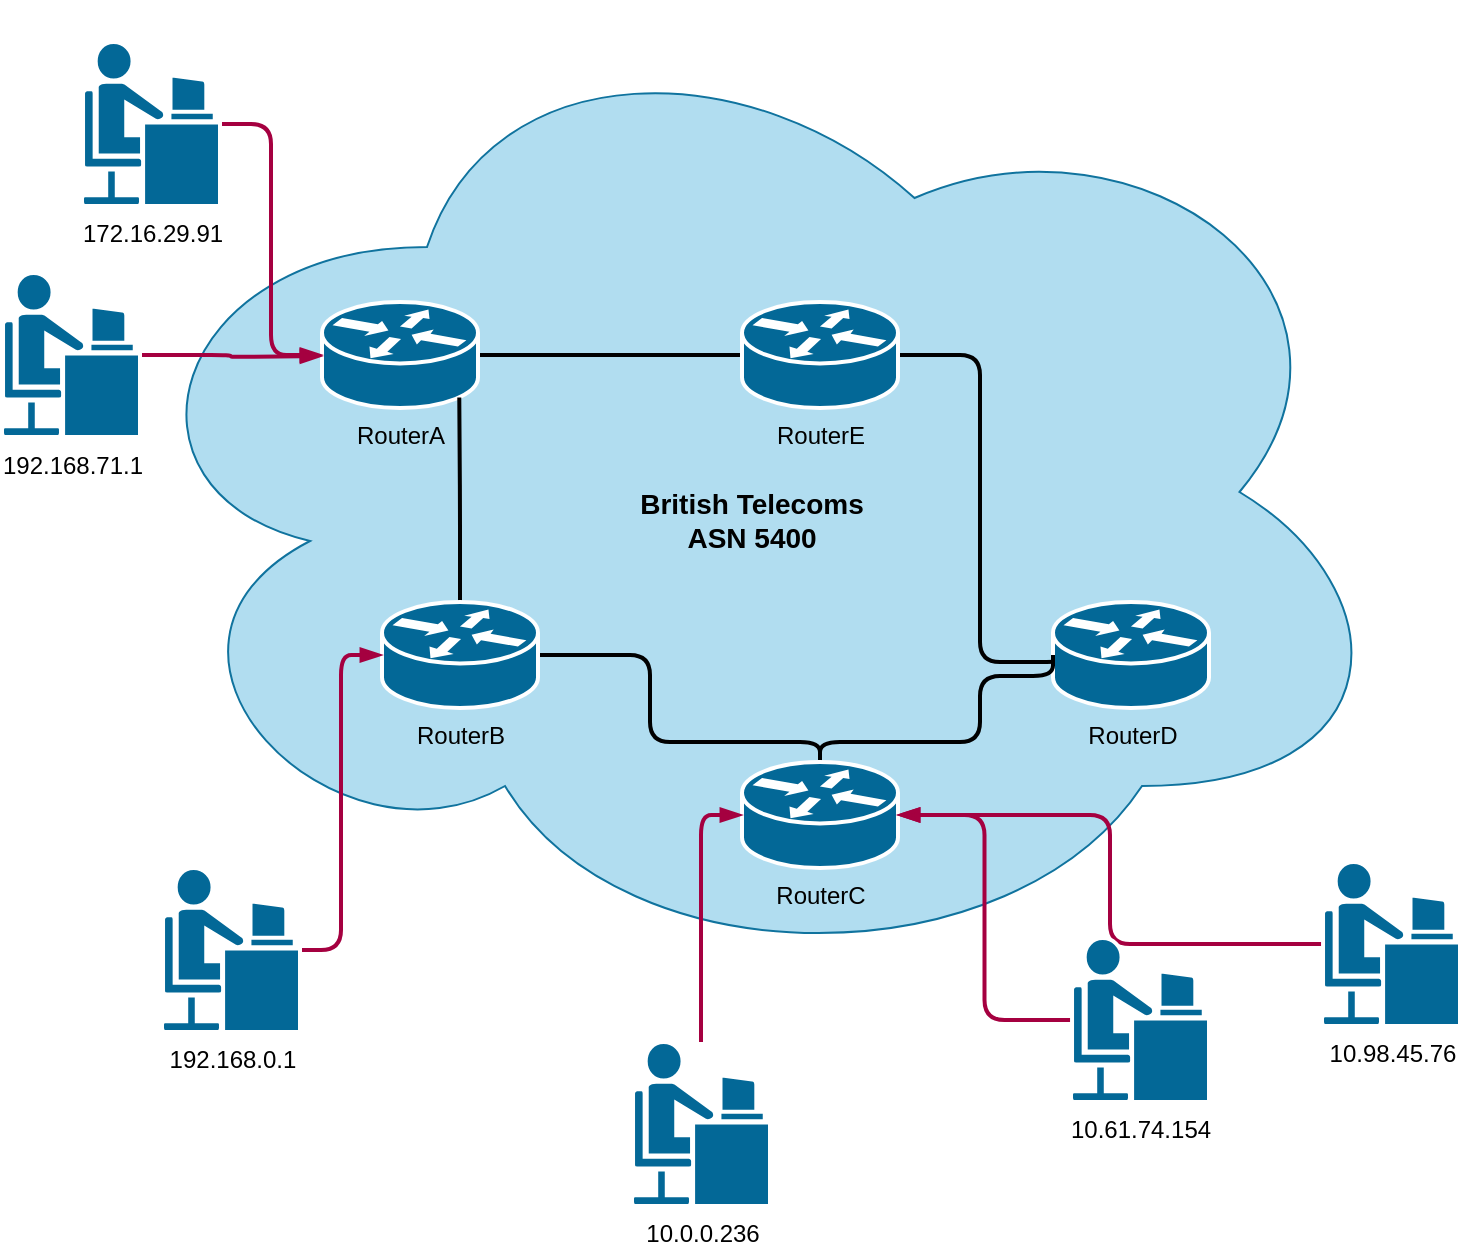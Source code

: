<mxfile version="12.9.3" type="device"><diagram id="zucOf12kmGi7UBkRYue7" name="Page-1"><mxGraphModel dx="1422" dy="794" grid="1" gridSize="10" guides="1" tooltips="1" connect="1" arrows="1" fold="1" page="1" pageScale="1" pageWidth="827" pageHeight="1169" math="0" shadow="0"><root><mxCell id="0"/><mxCell id="1" parent="0"/><mxCell id="W0n4xXlr92WdGBVoY2TX-7" value="&lt;br&gt;&lt;br&gt;&lt;b&gt;&lt;font style=&quot;font-size: 14px&quot;&gt;British Telecoms&lt;br&gt;ASN 5400&lt;/font&gt;&lt;/b&gt;" style="ellipse;shape=cloud;whiteSpace=wrap;html=1;align=center;fillColor=#b1ddf0;strokeColor=#10739e;" vertex="1" parent="1"><mxGeometry x="80" y="10" width="650" height="490" as="geometry"/></mxCell><mxCell id="W0n4xXlr92WdGBVoY2TX-37" style="edgeStyle=orthogonalEdgeStyle;orthogonalLoop=1;jettySize=auto;html=1;entryX=1;entryY=0.5;entryDx=0;entryDy=0;entryPerimeter=0;strokeWidth=2;exitX=0;exitY=0.5;exitDx=0;exitDy=0;exitPerimeter=0;endArrow=none;endFill=0;" edge="1" parent="1" source="W0n4xXlr92WdGBVoY2TX-9" target="W0n4xXlr92WdGBVoY2TX-11"><mxGeometry relative="1" as="geometry"><Array as="points"><mxPoint x="560" y="340"/><mxPoint x="519" y="340"/><mxPoint x="519" y="187"/></Array></mxGeometry></mxCell><mxCell id="W0n4xXlr92WdGBVoY2TX-9" value="RouterD" style="shape=mxgraph.cisco.routers.router;html=1;dashed=0;fillColor=#036897;strokeColor=#ffffff;strokeWidth=2;verticalLabelPosition=bottom;verticalAlign=top" vertex="1" parent="1"><mxGeometry x="555.5" y="310" width="78" height="53" as="geometry"/></mxCell><mxCell id="W0n4xXlr92WdGBVoY2TX-38" style="edgeStyle=orthogonalEdgeStyle;orthogonalLoop=1;jettySize=auto;html=1;entryX=1;entryY=0.5;entryDx=0;entryDy=0;entryPerimeter=0;strokeWidth=2;endArrow=none;endFill=0;" edge="1" parent="1" source="W0n4xXlr92WdGBVoY2TX-11" target="W0n4xXlr92WdGBVoY2TX-12"><mxGeometry relative="1" as="geometry"/></mxCell><mxCell id="W0n4xXlr92WdGBVoY2TX-11" value="RouterE" style="shape=mxgraph.cisco.routers.router;html=1;dashed=0;fillColor=#036897;strokeColor=#ffffff;strokeWidth=2;verticalLabelPosition=bottom;verticalAlign=top" vertex="1" parent="1"><mxGeometry x="400" y="160" width="78" height="53" as="geometry"/></mxCell><mxCell id="W0n4xXlr92WdGBVoY2TX-12" value="RouterA" style="shape=mxgraph.cisco.routers.router;html=1;dashed=0;fillColor=#036897;strokeColor=#ffffff;strokeWidth=2;verticalLabelPosition=bottom;verticalAlign=top" vertex="1" parent="1"><mxGeometry x="190" y="160" width="78" height="53" as="geometry"/></mxCell><mxCell id="W0n4xXlr92WdGBVoY2TX-35" style="edgeStyle=orthogonalEdgeStyle;orthogonalLoop=1;jettySize=auto;html=1;entryX=1;entryY=0.5;entryDx=0;entryDy=0;entryPerimeter=0;strokeWidth=2;endArrow=none;endFill=0;" edge="1" parent="1" source="W0n4xXlr92WdGBVoY2TX-13" target="W0n4xXlr92WdGBVoY2TX-14"><mxGeometry relative="1" as="geometry"><Array as="points"><mxPoint x="439" y="380"/><mxPoint x="354" y="380"/><mxPoint x="354" y="337"/></Array></mxGeometry></mxCell><mxCell id="W0n4xXlr92WdGBVoY2TX-36" style="edgeStyle=orthogonalEdgeStyle;orthogonalLoop=1;jettySize=auto;html=1;entryX=0;entryY=0.5;entryDx=0;entryDy=0;entryPerimeter=0;strokeWidth=2;endArrow=none;endFill=0;" edge="1" parent="1" source="W0n4xXlr92WdGBVoY2TX-13" target="W0n4xXlr92WdGBVoY2TX-9"><mxGeometry relative="1" as="geometry"><Array as="points"><mxPoint x="439" y="380"/><mxPoint x="519" y="380"/><mxPoint x="519" y="347"/></Array></mxGeometry></mxCell><mxCell id="W0n4xXlr92WdGBVoY2TX-13" value="RouterC" style="shape=mxgraph.cisco.routers.router;html=1;dashed=0;fillColor=#036897;strokeColor=#ffffff;strokeWidth=2;verticalLabelPosition=bottom;verticalAlign=top" vertex="1" parent="1"><mxGeometry x="400" y="390" width="78" height="53" as="geometry"/></mxCell><mxCell id="W0n4xXlr92WdGBVoY2TX-39" style="edgeStyle=orthogonalEdgeStyle;orthogonalLoop=1;jettySize=auto;html=1;entryX=0.88;entryY=0.9;entryDx=0;entryDy=0;entryPerimeter=0;strokeWidth=2;endArrow=none;endFill=0;" edge="1" parent="1" source="W0n4xXlr92WdGBVoY2TX-14" target="W0n4xXlr92WdGBVoY2TX-12"><mxGeometry relative="1" as="geometry"/></mxCell><mxCell id="W0n4xXlr92WdGBVoY2TX-14" value="RouterB" style="shape=mxgraph.cisco.routers.router;html=1;dashed=0;fillColor=#036897;strokeColor=#ffffff;strokeWidth=2;verticalLabelPosition=bottom;verticalAlign=top" vertex="1" parent="1"><mxGeometry x="220" y="310" width="78" height="53" as="geometry"/></mxCell><mxCell id="W0n4xXlr92WdGBVoY2TX-34" style="edgeStyle=orthogonalEdgeStyle;orthogonalLoop=1;jettySize=auto;html=1;entryX=1;entryY=0.5;entryDx=0;entryDy=0;entryPerimeter=0;strokeWidth=2;fillColor=#d80073;strokeColor=#A50040;endArrow=blockThin;endFill=1;" edge="1" parent="1" source="W0n4xXlr92WdGBVoY2TX-18" target="W0n4xXlr92WdGBVoY2TX-13"><mxGeometry relative="1" as="geometry"/></mxCell><mxCell id="W0n4xXlr92WdGBVoY2TX-18" value="10.98.45.76" style="shape=mxgraph.cisco.people.androgenous_person;html=1;dashed=0;fillColor=#036897;strokeColor=#ffffff;strokeWidth=2;verticalLabelPosition=bottom;verticalAlign=top" vertex="1" parent="1"><mxGeometry x="690" y="440" width="69" height="82" as="geometry"/></mxCell><mxCell id="W0n4xXlr92WdGBVoY2TX-32" style="edgeStyle=orthogonalEdgeStyle;orthogonalLoop=1;jettySize=auto;html=1;entryX=1;entryY=0.5;entryDx=0;entryDy=0;entryPerimeter=0;strokeWidth=2;fillColor=#d80073;strokeColor=#A50040;endArrow=blockThin;endFill=1;" edge="1" parent="1" source="W0n4xXlr92WdGBVoY2TX-22" target="W0n4xXlr92WdGBVoY2TX-13"><mxGeometry relative="1" as="geometry"/></mxCell><mxCell id="W0n4xXlr92WdGBVoY2TX-22" value="10.61.74.154" style="shape=mxgraph.cisco.people.androgenous_person;html=1;dashed=0;fillColor=#036897;strokeColor=#ffffff;strokeWidth=2;verticalLabelPosition=bottom;verticalAlign=top" vertex="1" parent="1"><mxGeometry x="564.5" y="478" width="69" height="82" as="geometry"/></mxCell><mxCell id="W0n4xXlr92WdGBVoY2TX-27" style="edgeStyle=orthogonalEdgeStyle;rounded=1;orthogonalLoop=1;jettySize=auto;html=1;entryX=0;entryY=0.5;entryDx=0;entryDy=0;entryPerimeter=0;strokeWidth=2;fillColor=#d80073;strokeColor=#A50040;endArrow=blockThin;endFill=1;" edge="1" parent="1" source="W0n4xXlr92WdGBVoY2TX-23" target="W0n4xXlr92WdGBVoY2TX-14"><mxGeometry relative="1" as="geometry"/></mxCell><mxCell id="W0n4xXlr92WdGBVoY2TX-23" value="192.168.0.1" style="shape=mxgraph.cisco.people.androgenous_person;html=1;dashed=0;fillColor=#036897;strokeColor=#ffffff;strokeWidth=2;verticalLabelPosition=bottom;verticalAlign=top" vertex="1" parent="1"><mxGeometry x="110" y="443" width="69" height="82" as="geometry"/></mxCell><mxCell id="W0n4xXlr92WdGBVoY2TX-31" style="edgeStyle=orthogonalEdgeStyle;orthogonalLoop=1;jettySize=auto;html=1;entryX=0;entryY=0.5;entryDx=0;entryDy=0;entryPerimeter=0;strokeWidth=2;fillColor=#d80073;strokeColor=#A50040;endArrow=blockThin;endFill=1;" edge="1" parent="1" source="W0n4xXlr92WdGBVoY2TX-24" target="W0n4xXlr92WdGBVoY2TX-13"><mxGeometry relative="1" as="geometry"/></mxCell><mxCell id="W0n4xXlr92WdGBVoY2TX-24" value="10.0.0.236" style="shape=mxgraph.cisco.people.androgenous_person;html=1;dashed=0;fillColor=#036897;strokeColor=#ffffff;strokeWidth=2;verticalLabelPosition=bottom;verticalAlign=top" vertex="1" parent="1"><mxGeometry x="345" y="530" width="69" height="82" as="geometry"/></mxCell><mxCell id="W0n4xXlr92WdGBVoY2TX-29" style="edgeStyle=orthogonalEdgeStyle;orthogonalLoop=1;jettySize=auto;html=1;strokeWidth=2;fillColor=#d80073;strokeColor=#A50040;endArrow=blockThin;endFill=1;" edge="1" parent="1" source="W0n4xXlr92WdGBVoY2TX-25"><mxGeometry relative="1" as="geometry"><mxPoint x="190" y="187" as="targetPoint"/></mxGeometry></mxCell><mxCell id="W0n4xXlr92WdGBVoY2TX-25" value="192.168.71.1" style="shape=mxgraph.cisco.people.androgenous_person;html=1;dashed=0;fillColor=#036897;strokeColor=#ffffff;strokeWidth=2;verticalLabelPosition=bottom;verticalAlign=top" vertex="1" parent="1"><mxGeometry x="30" y="145.5" width="69" height="82" as="geometry"/></mxCell><mxCell id="W0n4xXlr92WdGBVoY2TX-40" style="edgeStyle=orthogonalEdgeStyle;orthogonalLoop=1;jettySize=auto;html=1;entryX=0;entryY=0.5;entryDx=0;entryDy=0;entryPerimeter=0;endArrow=blockThin;endFill=1;strokeWidth=2;fillColor=#a20025;strokeColor=#A50040;" edge="1" parent="1" source="W0n4xXlr92WdGBVoY2TX-26" target="W0n4xXlr92WdGBVoY2TX-12"><mxGeometry relative="1" as="geometry"/></mxCell><mxCell id="W0n4xXlr92WdGBVoY2TX-26" value="172.16.29.91" style="shape=mxgraph.cisco.people.androgenous_person;html=1;dashed=0;fillColor=#036897;strokeColor=#ffffff;strokeWidth=2;verticalLabelPosition=bottom;verticalAlign=top" vertex="1" parent="1"><mxGeometry x="70" y="30" width="69" height="82" as="geometry"/></mxCell></root></mxGraphModel></diagram></mxfile>